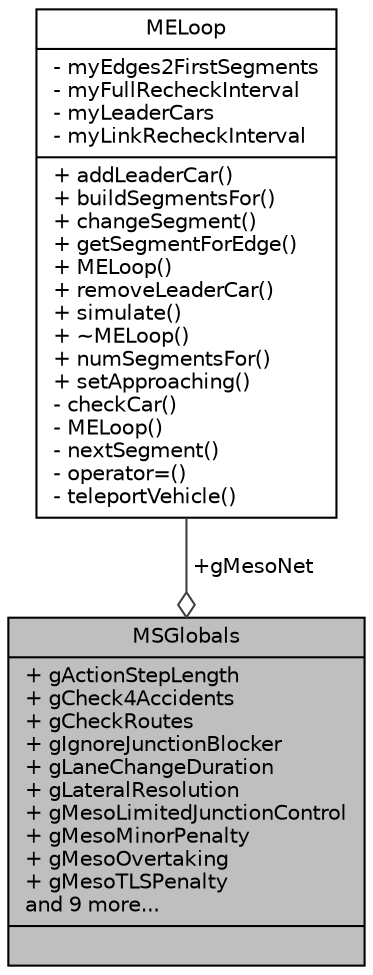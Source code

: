 digraph "MSGlobals"
{
  edge [fontname="Helvetica",fontsize="10",labelfontname="Helvetica",labelfontsize="10"];
  node [fontname="Helvetica",fontsize="10",shape=record];
  Node1 [label="{MSGlobals\n|+ gActionStepLength\l+ gCheck4Accidents\l+ gCheckRoutes\l+ gIgnoreJunctionBlocker\l+ gLaneChangeDuration\l+ gLateralResolution\l+ gMesoLimitedJunctionControl\l+ gMesoMinorPenalty\l+ gMesoOvertaking\l+ gMesoTLSPenalty\land 9 more...\l|}",height=0.2,width=0.4,color="black", fillcolor="grey75", style="filled", fontcolor="black"];
  Node2 -> Node1 [color="grey25",fontsize="10",style="solid",label=" +gMesoNet" ,arrowhead="odiamond",fontname="Helvetica"];
  Node2 [label="{MELoop\n|- myEdges2FirstSegments\l- myFullRecheckInterval\l- myLeaderCars\l- myLinkRecheckInterval\l|+ addLeaderCar()\l+ buildSegmentsFor()\l+ changeSegment()\l+ getSegmentForEdge()\l+ MELoop()\l+ removeLeaderCar()\l+ simulate()\l+ ~MELoop()\l+ numSegmentsFor()\l+ setApproaching()\l- checkCar()\l- MELoop()\l- nextSegment()\l- operator=()\l- teleportVehicle()\l}",height=0.2,width=0.4,color="black", fillcolor="white", style="filled",URL="$df/d2a/class_m_e_loop.html",tooltip="The main mesocopic simulation loop. "];
}
